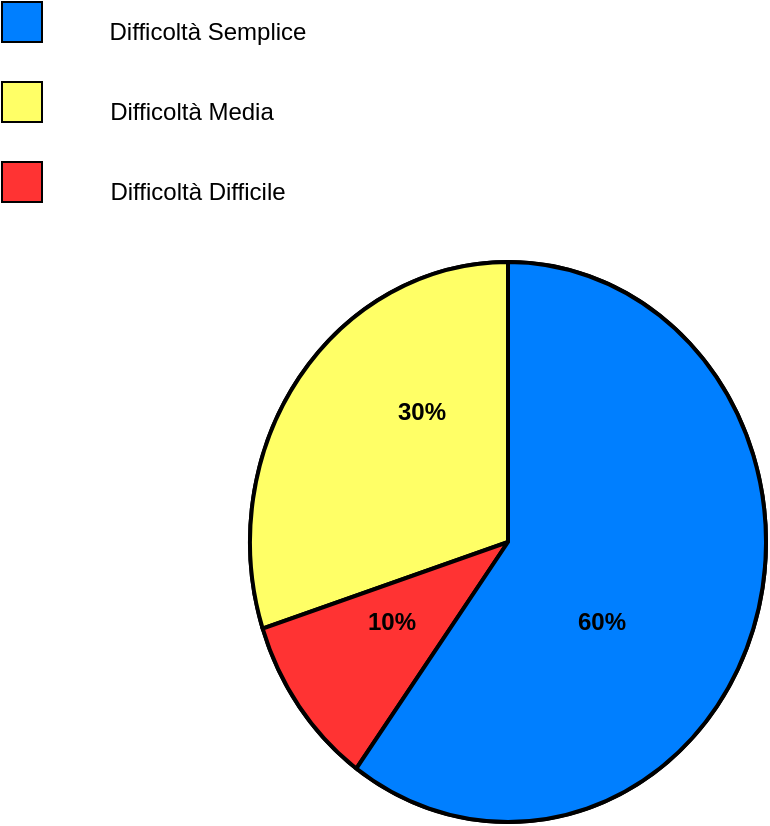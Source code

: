 <mxfile version="21.0.8" type="github">
  <diagram name="Pagina-1" id="Jkp_H-9HCO1r3uxwDV1a">
    <mxGraphModel dx="781" dy="450" grid="1" gridSize="10" guides="1" tooltips="1" connect="1" arrows="1" fold="1" page="1" pageScale="1" pageWidth="827" pageHeight="1169" math="0" shadow="0">
      <root>
        <mxCell id="0" />
        <mxCell id="1" parent="0" />
        <mxCell id="cyuGqw344tuczq4UDQs3-1" value="" style="verticalLabelPosition=bottom;shadow=0;dashed=0;align=center;html=1;verticalAlign=top;strokeWidth=1;shape=mxgraph.mockup.graphics.pieChart;parts=30,10,60;partColors=#FFFF66,#FF3333,#007FFF;strokeWidth=2;gradientColor=none;connectable=1;partsCount=3;" vertex="1" parent="1">
          <mxGeometry x="284" y="230" width="258" height="280" as="geometry" />
        </mxCell>
        <mxCell id="cyuGqw344tuczq4UDQs3-3" value="&lt;b&gt;60%&lt;/b&gt;" style="text;html=1;strokeColor=none;fillColor=none;align=center;verticalAlign=middle;whiteSpace=wrap;rounded=0;" vertex="1" parent="1">
          <mxGeometry x="410" y="400" width="100" height="20" as="geometry" />
        </mxCell>
        <mxCell id="cyuGqw344tuczq4UDQs3-5" value="&lt;b&gt;10%&lt;/b&gt;" style="text;html=1;strokeColor=none;fillColor=none;align=center;verticalAlign=middle;whiteSpace=wrap;rounded=0;" vertex="1" parent="1">
          <mxGeometry x="310" y="390" width="90" height="40" as="geometry" />
        </mxCell>
        <mxCell id="cyuGqw344tuczq4UDQs3-6" value="&lt;b&gt;30%&lt;/b&gt;" style="text;html=1;strokeColor=none;fillColor=none;align=center;verticalAlign=middle;whiteSpace=wrap;rounded=0;" vertex="1" parent="1">
          <mxGeometry x="315" y="290" width="110" height="30" as="geometry" />
        </mxCell>
        <mxCell id="cyuGqw344tuczq4UDQs3-7" value="" style="whiteSpace=wrap;html=1;aspect=fixed;fillColor=#007FFF;" vertex="1" parent="1">
          <mxGeometry x="160" y="100" width="20" height="20" as="geometry" />
        </mxCell>
        <mxCell id="cyuGqw344tuczq4UDQs3-9" value="" style="whiteSpace=wrap;html=1;aspect=fixed;fillColor=#FFFF66;strokeColor=#000000;" vertex="1" parent="1">
          <mxGeometry x="160" y="140" width="20" height="20" as="geometry" />
        </mxCell>
        <mxCell id="cyuGqw344tuczq4UDQs3-10" value="" style="whiteSpace=wrap;html=1;aspect=fixed;fillColor=#FF3333;strokeColor=#000000;" vertex="1" parent="1">
          <mxGeometry x="160" y="180" width="20" height="20" as="geometry" />
        </mxCell>
        <mxCell id="cyuGqw344tuczq4UDQs3-14" value="Difficoltà Semplice" style="text;html=1;strokeColor=none;fillColor=none;align=center;verticalAlign=middle;whiteSpace=wrap;rounded=0;" vertex="1" parent="1">
          <mxGeometry x="188" y="110" width="150" height="10" as="geometry" />
        </mxCell>
        <mxCell id="cyuGqw344tuczq4UDQs3-15" value="Difficoltà Media" style="text;html=1;strokeColor=none;fillColor=none;align=center;verticalAlign=middle;whiteSpace=wrap;rounded=0;" vertex="1" parent="1">
          <mxGeometry x="195" y="150" width="120" height="10" as="geometry" />
        </mxCell>
        <mxCell id="cyuGqw344tuczq4UDQs3-19" value="Difficoltà Difficile" style="text;html=1;strokeColor=none;fillColor=none;align=center;verticalAlign=middle;whiteSpace=wrap;rounded=0;" vertex="1" parent="1">
          <mxGeometry x="198" y="190" width="120" height="10" as="geometry" />
        </mxCell>
      </root>
    </mxGraphModel>
  </diagram>
</mxfile>
